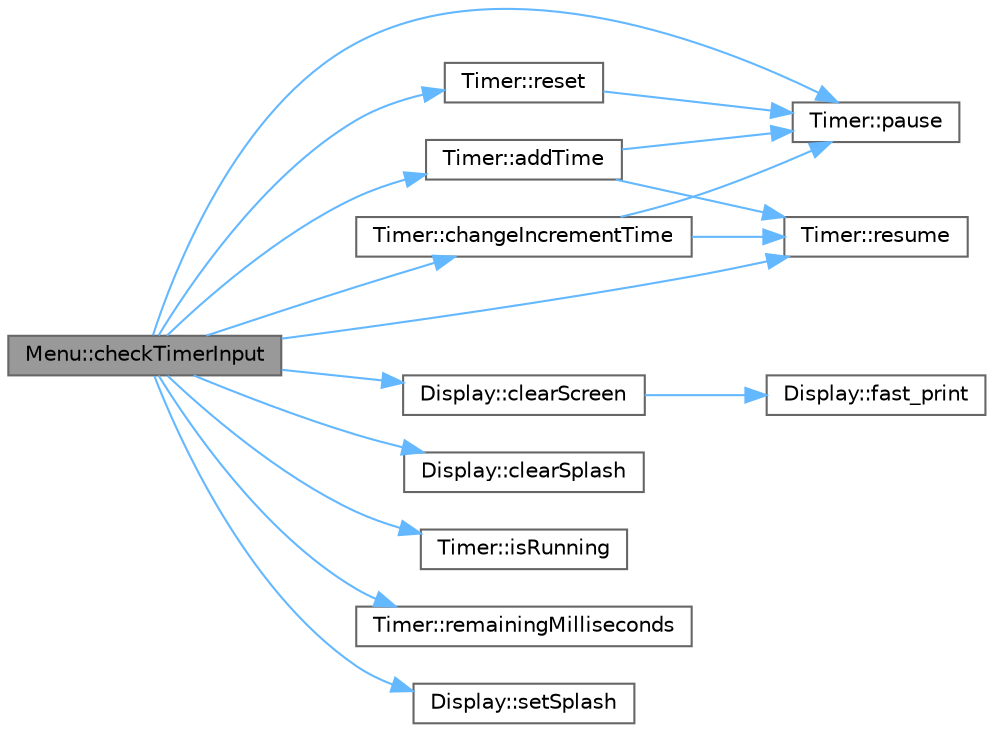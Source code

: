 digraph "Menu::checkTimerInput"
{
 // INTERACTIVE_SVG=YES
 // LATEX_PDF_SIZE
  bgcolor="transparent";
  edge [fontname=Helvetica,fontsize=10,labelfontname=Helvetica,labelfontsize=10];
  node [fontname=Helvetica,fontsize=10,shape=box,height=0.2,width=0.4];
  rankdir="LR";
  Node1 [id="Node000001",label="Menu::checkTimerInput",height=0.2,width=0.4,color="gray40", fillcolor="grey60", style="filled", fontcolor="black",tooltip="Checks and handles user input for the Timer."];
  Node1 -> Node2 [id="edge1_Node000001_Node000002",color="steelblue1",style="solid",tooltip=" "];
  Node2 [id="Node000002",label="Timer::addTime",height=0.2,width=0.4,color="grey40", fillcolor="white", style="filled",URL="$class_timer.html#a8eb4527fb1f93315c79ed1fb375e6e12",tooltip=" "];
  Node2 -> Node3 [id="edge2_Node000002_Node000003",color="steelblue1",style="solid",tooltip=" "];
  Node3 [id="Node000003",label="Timer::pause",height=0.2,width=0.4,color="grey40", fillcolor="white", style="filled",URL="$class_timer.html#a0289effad7b573c508bc27e405900a23",tooltip="Pauses the timer and calculates the remaining milliseconds."];
  Node2 -> Node4 [id="edge3_Node000002_Node000004",color="steelblue1",style="solid",tooltip=" "];
  Node4 [id="Node000004",label="Timer::resume",height=0.2,width=0.4,color="grey40", fillcolor="white", style="filled",URL="$class_timer.html#a4ac55a73bb3431db9d4d2fd70ae9a2e8",tooltip="Resumes the timer from where it was paused by recalculating the end time."];
  Node1 -> Node5 [id="edge4_Node000001_Node000005",color="steelblue1",style="solid",tooltip=" "];
  Node5 [id="Node000005",label="Timer::changeIncrementTime",height=0.2,width=0.4,color="grey40", fillcolor="white", style="filled",URL="$class_timer.html#a1af9140ed7938e9252aef7a1e40475fb",tooltip="Allows the user to change the increment time used for adding time to the timer."];
  Node5 -> Node3 [id="edge5_Node000005_Node000003",color="steelblue1",style="solid",tooltip=" "];
  Node5 -> Node4 [id="edge6_Node000005_Node000004",color="steelblue1",style="solid",tooltip=" "];
  Node1 -> Node6 [id="edge7_Node000001_Node000006",color="steelblue1",style="solid",tooltip=" "];
  Node6 [id="Node000006",label="Display::clearScreen",height=0.2,width=0.4,color="grey40", fillcolor="white", style="filled",URL="$class_display.html#a729a08fa7f1f33907b6c2ba13fcf6d62",tooltip="Clears the terminal screen."];
  Node6 -> Node7 [id="edge8_Node000006_Node000007",color="steelblue1",style="solid",tooltip=" "];
  Node7 [id="Node000007",label="Display::fast_print",height=0.2,width=0.4,color="grey40", fillcolor="white", style="filled",URL="$class_display.html#a1233671411c2af0367dc72e4451d0ba2",tooltip="Efficiently prints a string to the terminal."];
  Node1 -> Node8 [id="edge9_Node000001_Node000008",color="steelblue1",style="solid",tooltip=" "];
  Node8 [id="Node000008",label="Display::clearSplash",height=0.2,width=0.4,color="grey40", fillcolor="white", style="filled",URL="$class_display.html#ad226aa44204137c5a8fe774967532af4",tooltip="Clears the splash screen."];
  Node1 -> Node9 [id="edge10_Node000001_Node000009",color="steelblue1",style="solid",tooltip=" "];
  Node9 [id="Node000009",label="Timer::isRunning",height=0.2,width=0.4,color="grey40", fillcolor="white", style="filled",URL="$class_timer.html#a2ef50bfc604ea9fb88d3000c9ad0edd9",tooltip="Checks if the timer is currently running."];
  Node1 -> Node3 [id="edge11_Node000001_Node000003",color="steelblue1",style="solid",tooltip=" "];
  Node1 -> Node10 [id="edge12_Node000001_Node000010",color="steelblue1",style="solid",tooltip=" "];
  Node10 [id="Node000010",label="Timer::remainingMilliseconds",height=0.2,width=0.4,color="grey40", fillcolor="white", style="filled",URL="$class_timer.html#a330607659937f497389c9989812cd925",tooltip="Returns the remaining time in milliseconds."];
  Node1 -> Node11 [id="edge13_Node000001_Node000011",color="steelblue1",style="solid",tooltip=" "];
  Node11 [id="Node000011",label="Timer::reset",height=0.2,width=0.4,color="grey40", fillcolor="white", style="filled",URL="$class_timer.html#a9020542d73357a4eef512eefaf57524b",tooltip="Resets the timer to its original duration and pauses it."];
  Node11 -> Node3 [id="edge14_Node000011_Node000003",color="steelblue1",style="solid",tooltip=" "];
  Node1 -> Node4 [id="edge15_Node000001_Node000004",color="steelblue1",style="solid",tooltip=" "];
  Node1 -> Node12 [id="edge16_Node000001_Node000012",color="steelblue1",style="solid",tooltip=" "];
  Node12 [id="Node000012",label="Display::setSplash",height=0.2,width=0.4,color="grey40", fillcolor="white", style="filled",URL="$class_display.html#a3a0e77e68157e55d67ac3f28dffdd00c",tooltip="Sets the splash screen text."];
}
